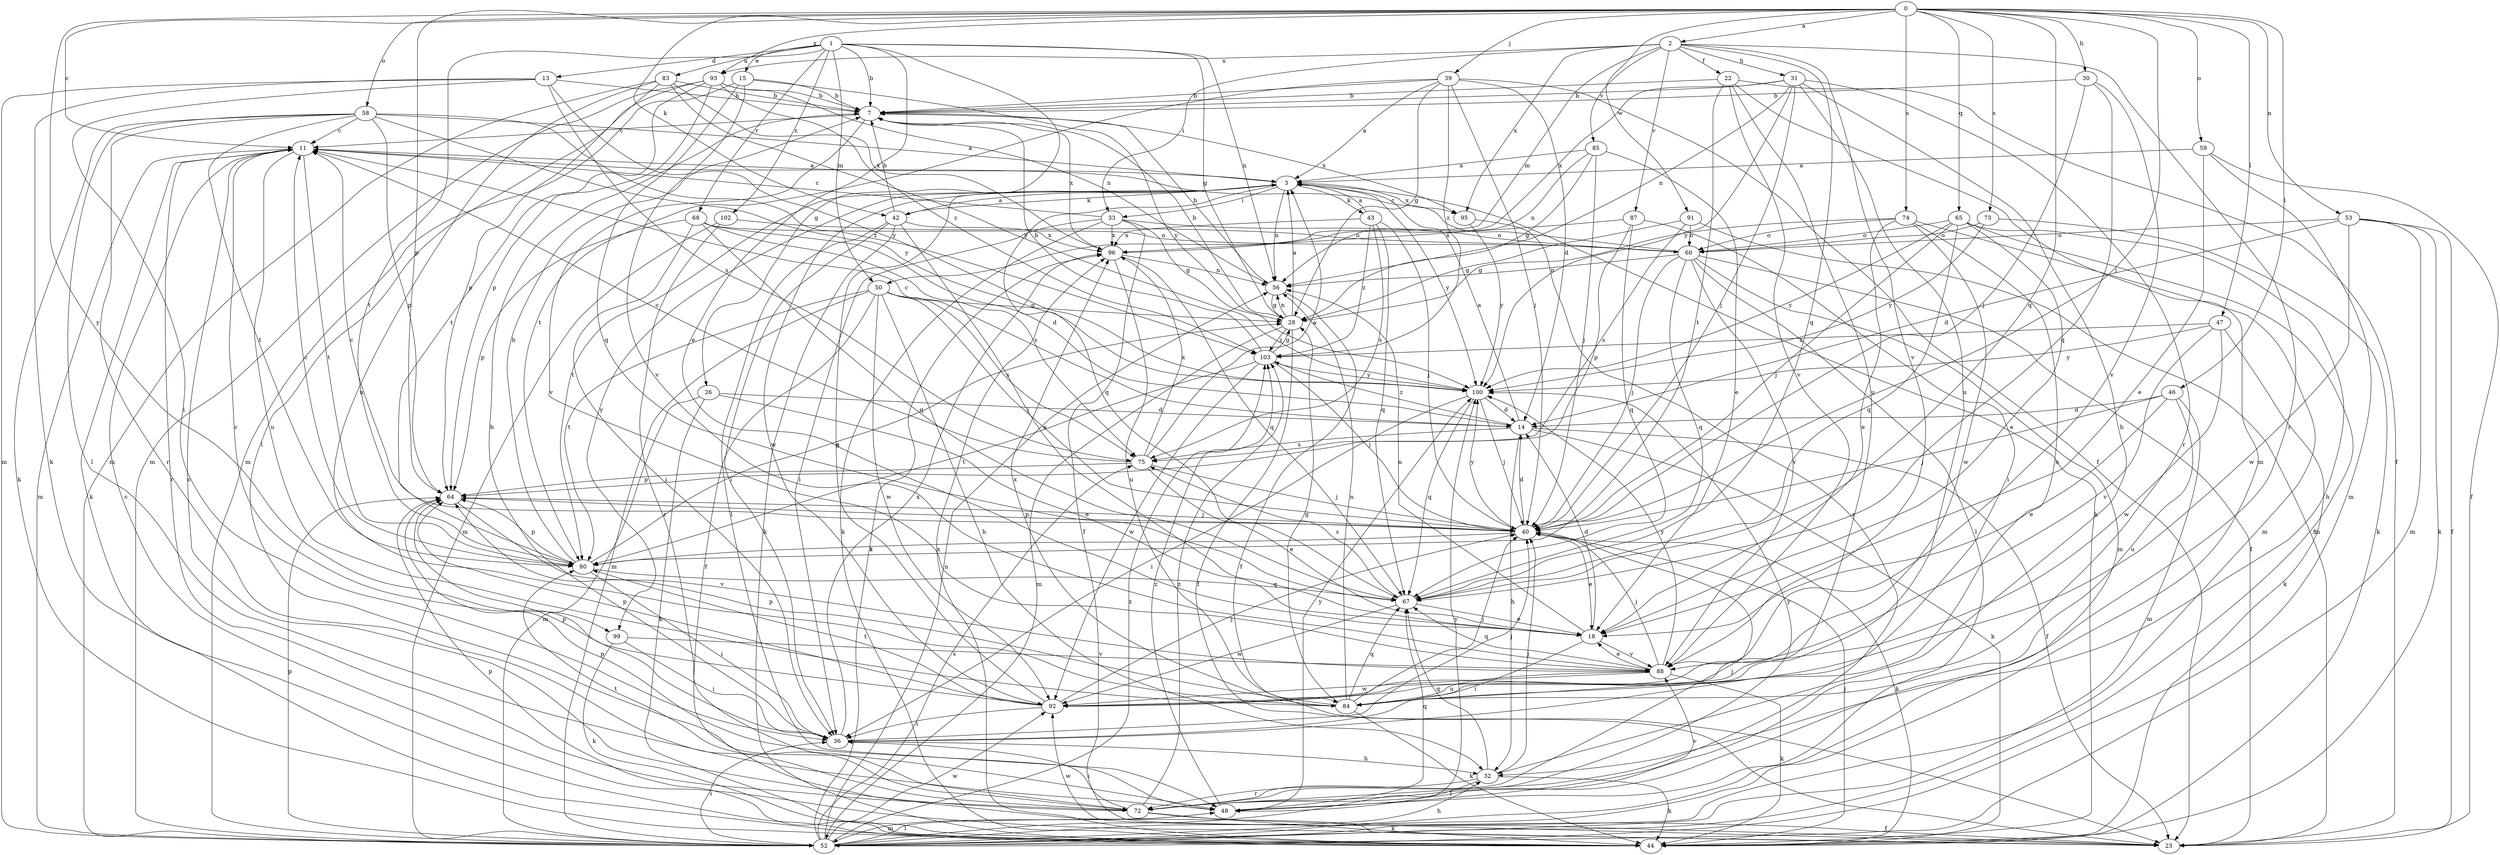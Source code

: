 strict digraph  {
0;
1;
2;
3;
7;
11;
13;
14;
15;
18;
22;
23;
26;
28;
30;
31;
32;
33;
36;
39;
40;
42;
43;
44;
46;
47;
48;
50;
52;
53;
56;
58;
59;
60;
64;
65;
67;
68;
72;
73;
74;
75;
80;
83;
84;
85;
87;
88;
91;
92;
93;
95;
96;
99;
100;
102;
103;
0 -> 2  [label=a];
0 -> 11  [label=c];
0 -> 30  [label=h];
0 -> 39  [label=j];
0 -> 40  [label=j];
0 -> 42  [label=k];
0 -> 46  [label=l];
0 -> 47  [label=l];
0 -> 53  [label=n];
0 -> 58  [label=o];
0 -> 59  [label=o];
0 -> 64  [label=p];
0 -> 65  [label=q];
0 -> 67  [label=q];
0 -> 73  [label=s];
0 -> 74  [label=s];
0 -> 91  [label=w];
0 -> 93  [label=x];
0 -> 99  [label=y];
1 -> 7  [label=b];
1 -> 13  [label=d];
1 -> 15  [label=e];
1 -> 18  [label=e];
1 -> 26  [label=g];
1 -> 28  [label=g];
1 -> 50  [label=m];
1 -> 56  [label=n];
1 -> 68  [label=r];
1 -> 80  [label=t];
1 -> 83  [label=u];
1 -> 102  [label=z];
2 -> 22  [label=f];
2 -> 31  [label=h];
2 -> 33  [label=i];
2 -> 50  [label=m];
2 -> 67  [label=q];
2 -> 72  [label=r];
2 -> 85  [label=v];
2 -> 87  [label=v];
2 -> 88  [label=v];
2 -> 93  [label=x];
2 -> 95  [label=x];
3 -> 33  [label=i];
3 -> 42  [label=k];
3 -> 43  [label=k];
3 -> 44  [label=k];
3 -> 56  [label=n];
3 -> 67  [label=q];
3 -> 80  [label=t];
3 -> 92  [label=w];
3 -> 95  [label=x];
3 -> 99  [label=y];
3 -> 100  [label=y];
7 -> 11  [label=c];
7 -> 88  [label=v];
7 -> 95  [label=x];
7 -> 96  [label=x];
11 -> 3  [label=a];
11 -> 44  [label=k];
11 -> 52  [label=m];
11 -> 72  [label=r];
11 -> 80  [label=t];
11 -> 84  [label=u];
13 -> 7  [label=b];
13 -> 36  [label=i];
13 -> 44  [label=k];
13 -> 52  [label=m];
13 -> 75  [label=s];
13 -> 100  [label=y];
14 -> 3  [label=a];
14 -> 11  [label=c];
14 -> 23  [label=f];
14 -> 32  [label=h];
14 -> 44  [label=k];
14 -> 75  [label=s];
14 -> 103  [label=z];
15 -> 7  [label=b];
15 -> 52  [label=m];
15 -> 67  [label=q];
15 -> 88  [label=v];
15 -> 100  [label=y];
18 -> 14  [label=d];
18 -> 36  [label=i];
18 -> 56  [label=n];
18 -> 88  [label=v];
22 -> 7  [label=b];
22 -> 23  [label=f];
22 -> 52  [label=m];
22 -> 80  [label=t];
22 -> 84  [label=u];
22 -> 88  [label=v];
23 -> 11  [label=c];
23 -> 92  [label=w];
26 -> 14  [label=d];
26 -> 18  [label=e];
26 -> 44  [label=k];
26 -> 52  [label=m];
28 -> 3  [label=a];
28 -> 7  [label=b];
28 -> 23  [label=f];
28 -> 52  [label=m];
28 -> 56  [label=n];
28 -> 103  [label=z];
30 -> 7  [label=b];
30 -> 40  [label=j];
30 -> 67  [label=q];
30 -> 88  [label=v];
31 -> 7  [label=b];
31 -> 32  [label=h];
31 -> 40  [label=j];
31 -> 56  [label=n];
31 -> 72  [label=r];
31 -> 84  [label=u];
31 -> 96  [label=x];
31 -> 100  [label=y];
32 -> 40  [label=j];
32 -> 44  [label=k];
32 -> 48  [label=l];
32 -> 67  [label=q];
32 -> 72  [label=r];
33 -> 11  [label=c];
33 -> 23  [label=f];
33 -> 28  [label=g];
33 -> 36  [label=i];
33 -> 44  [label=k];
33 -> 60  [label=o];
33 -> 96  [label=x];
36 -> 7  [label=b];
36 -> 32  [label=h];
36 -> 40  [label=j];
36 -> 64  [label=p];
36 -> 96  [label=x];
39 -> 3  [label=a];
39 -> 7  [label=b];
39 -> 14  [label=d];
39 -> 23  [label=f];
39 -> 28  [label=g];
39 -> 40  [label=j];
39 -> 80  [label=t];
39 -> 103  [label=z];
40 -> 11  [label=c];
40 -> 14  [label=d];
40 -> 18  [label=e];
40 -> 44  [label=k];
40 -> 64  [label=p];
40 -> 80  [label=t];
40 -> 100  [label=y];
42 -> 3  [label=a];
42 -> 7  [label=b];
42 -> 18  [label=e];
42 -> 36  [label=i];
42 -> 44  [label=k];
42 -> 48  [label=l];
42 -> 96  [label=x];
43 -> 3  [label=a];
43 -> 40  [label=j];
43 -> 67  [label=q];
43 -> 75  [label=s];
43 -> 96  [label=x];
43 -> 103  [label=z];
44 -> 40  [label=j];
44 -> 64  [label=p];
44 -> 96  [label=x];
46 -> 14  [label=d];
46 -> 18  [label=e];
46 -> 40  [label=j];
46 -> 52  [label=m];
46 -> 84  [label=u];
47 -> 44  [label=k];
47 -> 88  [label=v];
47 -> 92  [label=w];
47 -> 100  [label=y];
47 -> 103  [label=z];
48 -> 52  [label=m];
48 -> 64  [label=p];
48 -> 67  [label=q];
48 -> 88  [label=v];
48 -> 100  [label=y];
48 -> 103  [label=z];
50 -> 23  [label=f];
50 -> 28  [label=g];
50 -> 32  [label=h];
50 -> 40  [label=j];
50 -> 52  [label=m];
50 -> 75  [label=s];
50 -> 80  [label=t];
50 -> 92  [label=w];
52 -> 32  [label=h];
52 -> 36  [label=i];
52 -> 48  [label=l];
52 -> 56  [label=n];
52 -> 64  [label=p];
52 -> 75  [label=s];
52 -> 92  [label=w];
52 -> 96  [label=x];
52 -> 100  [label=y];
52 -> 103  [label=z];
53 -> 14  [label=d];
53 -> 23  [label=f];
53 -> 44  [label=k];
53 -> 52  [label=m];
53 -> 60  [label=o];
53 -> 92  [label=w];
56 -> 7  [label=b];
56 -> 23  [label=f];
56 -> 28  [label=g];
58 -> 3  [label=a];
58 -> 11  [label=c];
58 -> 44  [label=k];
58 -> 48  [label=l];
58 -> 64  [label=p];
58 -> 72  [label=r];
58 -> 80  [label=t];
58 -> 100  [label=y];
58 -> 103  [label=z];
59 -> 3  [label=a];
59 -> 18  [label=e];
59 -> 23  [label=f];
59 -> 52  [label=m];
60 -> 11  [label=c];
60 -> 23  [label=f];
60 -> 40  [label=j];
60 -> 48  [label=l];
60 -> 52  [label=m];
60 -> 56  [label=n];
60 -> 67  [label=q];
60 -> 88  [label=v];
64 -> 40  [label=j];
64 -> 88  [label=v];
65 -> 18  [label=e];
65 -> 32  [label=h];
65 -> 40  [label=j];
65 -> 52  [label=m];
65 -> 60  [label=o];
65 -> 67  [label=q];
65 -> 100  [label=y];
67 -> 18  [label=e];
67 -> 75  [label=s];
67 -> 92  [label=w];
68 -> 14  [label=d];
68 -> 36  [label=i];
68 -> 60  [label=o];
68 -> 64  [label=p];
68 -> 67  [label=q];
68 -> 75  [label=s];
72 -> 11  [label=c];
72 -> 23  [label=f];
72 -> 36  [label=i];
72 -> 40  [label=j];
72 -> 44  [label=k];
72 -> 80  [label=t];
72 -> 100  [label=y];
72 -> 103  [label=z];
73 -> 44  [label=k];
73 -> 60  [label=o];
73 -> 100  [label=y];
74 -> 18  [label=e];
74 -> 28  [label=g];
74 -> 52  [label=m];
74 -> 60  [label=o];
74 -> 84  [label=u];
74 -> 92  [label=w];
75 -> 3  [label=a];
75 -> 11  [label=c];
75 -> 18  [label=e];
75 -> 40  [label=j];
75 -> 64  [label=p];
75 -> 96  [label=x];
80 -> 7  [label=b];
80 -> 11  [label=c];
80 -> 28  [label=g];
80 -> 36  [label=i];
80 -> 64  [label=p];
80 -> 67  [label=q];
83 -> 7  [label=b];
83 -> 52  [label=m];
83 -> 64  [label=p];
83 -> 84  [label=u];
83 -> 96  [label=x];
83 -> 100  [label=y];
84 -> 28  [label=g];
84 -> 40  [label=j];
84 -> 44  [label=k];
84 -> 56  [label=n];
84 -> 64  [label=p];
84 -> 67  [label=q];
84 -> 96  [label=x];
85 -> 3  [label=a];
85 -> 18  [label=e];
85 -> 28  [label=g];
85 -> 40  [label=j];
85 -> 56  [label=n];
87 -> 36  [label=i];
87 -> 64  [label=p];
87 -> 67  [label=q];
87 -> 96  [label=x];
88 -> 18  [label=e];
88 -> 40  [label=j];
88 -> 44  [label=k];
88 -> 67  [label=q];
88 -> 84  [label=u];
88 -> 92  [label=w];
88 -> 100  [label=y];
91 -> 23  [label=f];
91 -> 28  [label=g];
91 -> 60  [label=o];
91 -> 75  [label=s];
92 -> 3  [label=a];
92 -> 11  [label=c];
92 -> 36  [label=i];
92 -> 40  [label=j];
92 -> 64  [label=p];
92 -> 80  [label=t];
93 -> 7  [label=b];
93 -> 48  [label=l];
93 -> 52  [label=m];
93 -> 56  [label=n];
93 -> 64  [label=p];
93 -> 80  [label=t];
93 -> 103  [label=z];
95 -> 72  [label=r];
95 -> 100  [label=y];
96 -> 56  [label=n];
96 -> 67  [label=q];
96 -> 84  [label=u];
99 -> 36  [label=i];
99 -> 44  [label=k];
99 -> 88  [label=v];
100 -> 14  [label=d];
100 -> 36  [label=i];
100 -> 40  [label=j];
100 -> 67  [label=q];
102 -> 52  [label=m];
102 -> 60  [label=o];
102 -> 72  [label=r];
103 -> 7  [label=b];
103 -> 28  [label=g];
103 -> 40  [label=j];
103 -> 80  [label=t];
103 -> 92  [label=w];
103 -> 100  [label=y];
}
